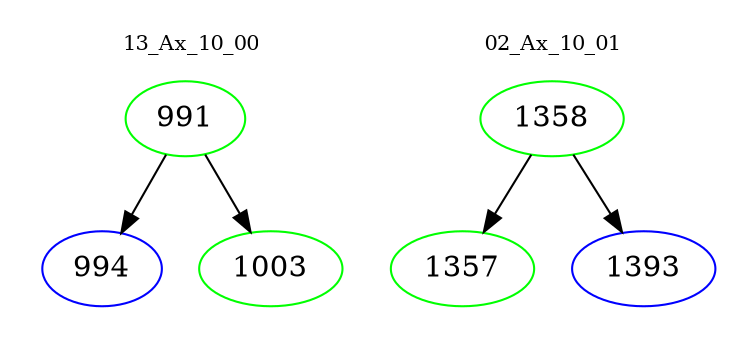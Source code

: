 digraph{
subgraph cluster_0 {
color = white
label = "13_Ax_10_00";
fontsize=10;
T0_991 [label="991", color="green"]
T0_991 -> T0_994 [color="black"]
T0_994 [label="994", color="blue"]
T0_991 -> T0_1003 [color="black"]
T0_1003 [label="1003", color="green"]
}
subgraph cluster_1 {
color = white
label = "02_Ax_10_01";
fontsize=10;
T1_1358 [label="1358", color="green"]
T1_1358 -> T1_1357 [color="black"]
T1_1357 [label="1357", color="green"]
T1_1358 -> T1_1393 [color="black"]
T1_1393 [label="1393", color="blue"]
}
}
